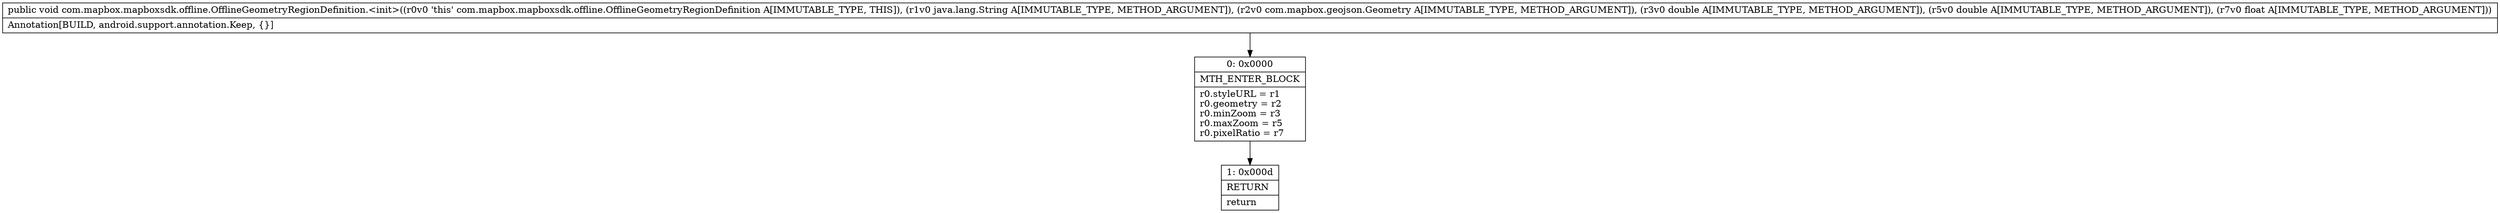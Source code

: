 digraph "CFG forcom.mapbox.mapboxsdk.offline.OfflineGeometryRegionDefinition.\<init\>(Ljava\/lang\/String;Lcom\/mapbox\/geojson\/Geometry;DDF)V" {
Node_0 [shape=record,label="{0\:\ 0x0000|MTH_ENTER_BLOCK\l|r0.styleURL = r1\lr0.geometry = r2\lr0.minZoom = r3\lr0.maxZoom = r5\lr0.pixelRatio = r7\l}"];
Node_1 [shape=record,label="{1\:\ 0x000d|RETURN\l|return\l}"];
MethodNode[shape=record,label="{public void com.mapbox.mapboxsdk.offline.OfflineGeometryRegionDefinition.\<init\>((r0v0 'this' com.mapbox.mapboxsdk.offline.OfflineGeometryRegionDefinition A[IMMUTABLE_TYPE, THIS]), (r1v0 java.lang.String A[IMMUTABLE_TYPE, METHOD_ARGUMENT]), (r2v0 com.mapbox.geojson.Geometry A[IMMUTABLE_TYPE, METHOD_ARGUMENT]), (r3v0 double A[IMMUTABLE_TYPE, METHOD_ARGUMENT]), (r5v0 double A[IMMUTABLE_TYPE, METHOD_ARGUMENT]), (r7v0 float A[IMMUTABLE_TYPE, METHOD_ARGUMENT]))  | Annotation[BUILD, android.support.annotation.Keep, \{\}]\l}"];
MethodNode -> Node_0;
Node_0 -> Node_1;
}

